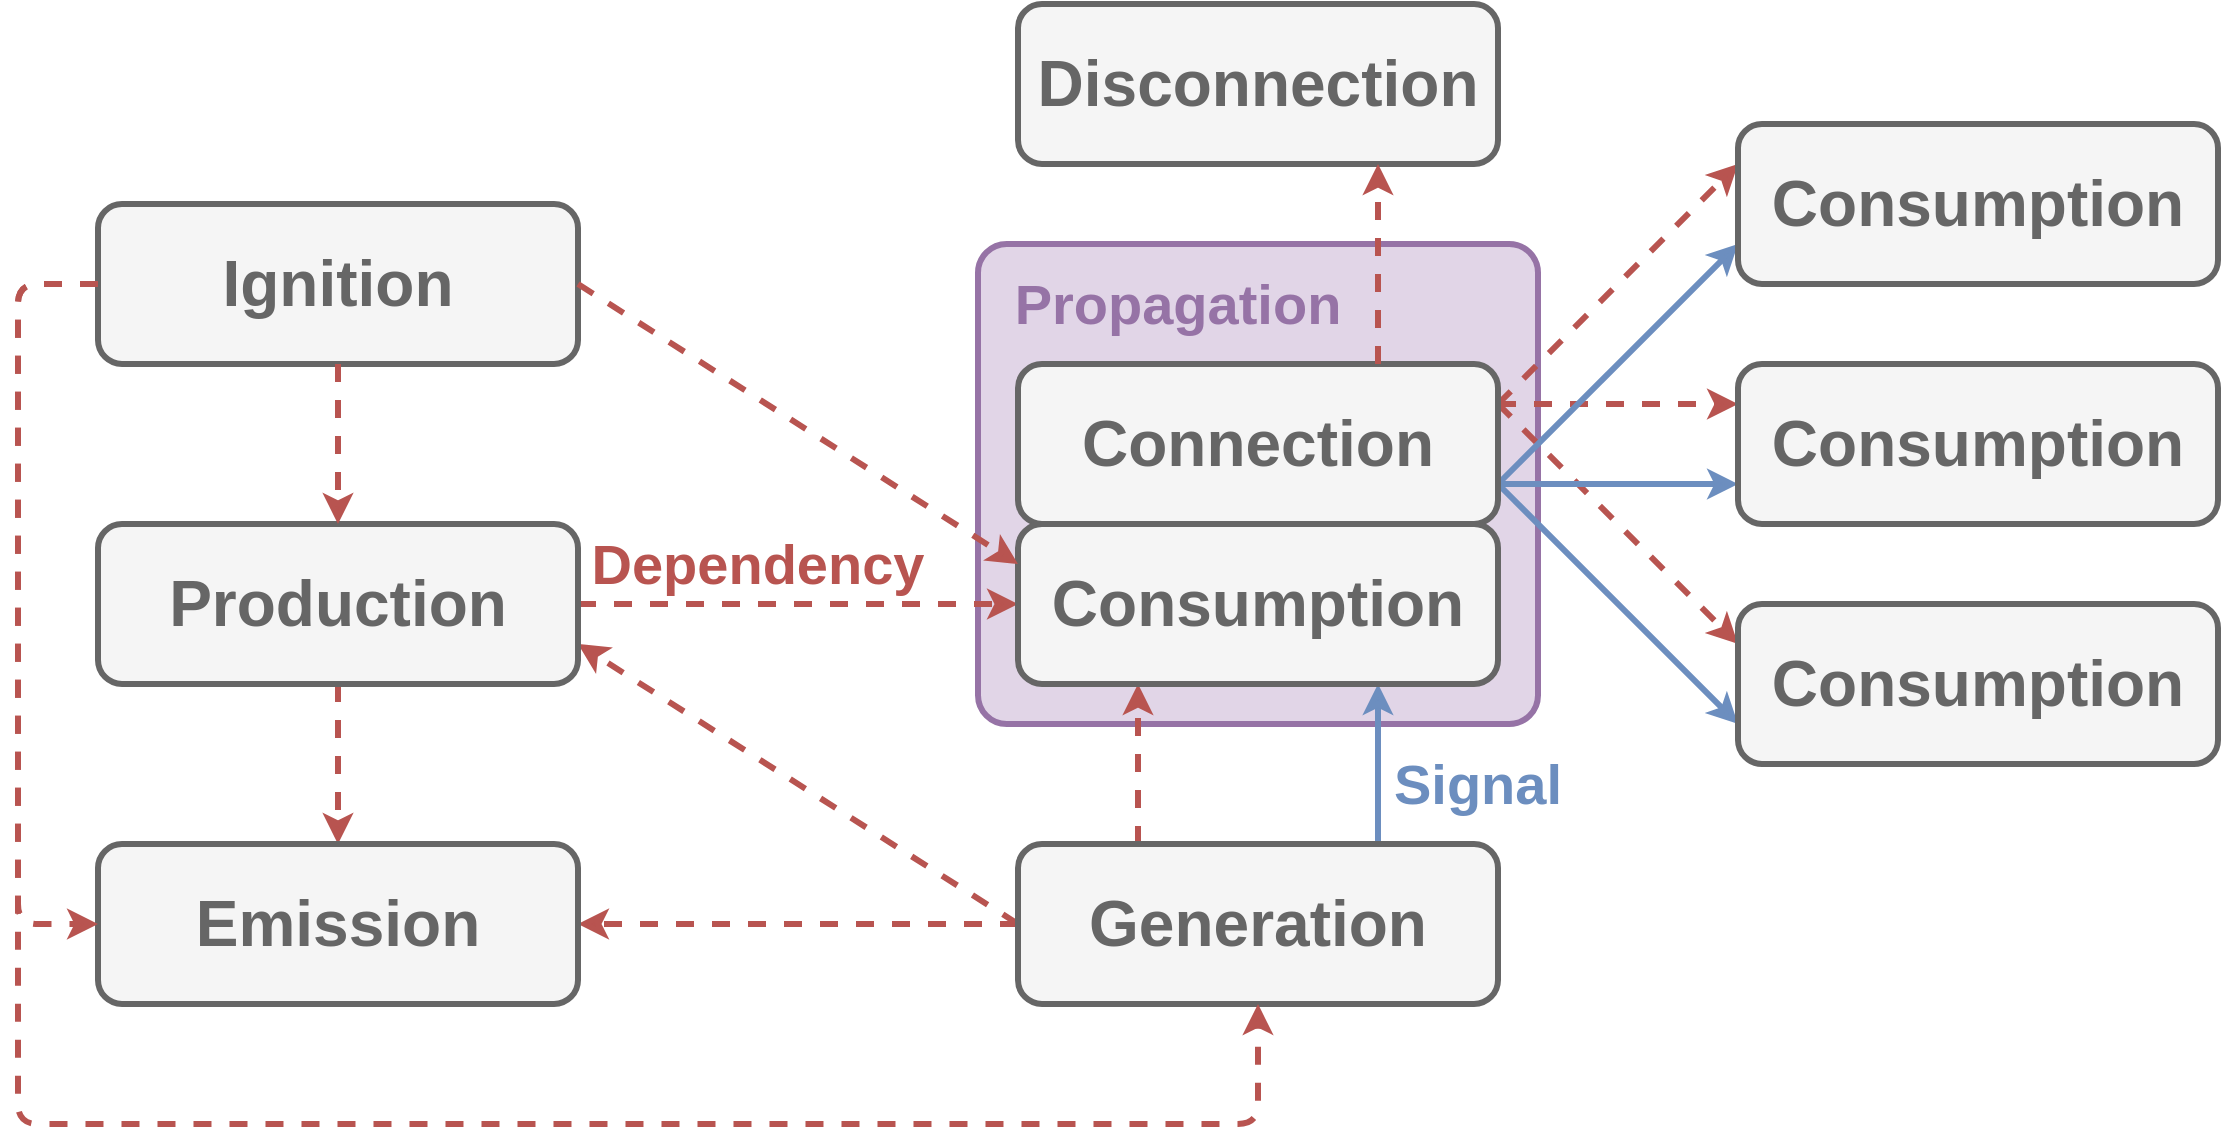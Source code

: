 <mxfile version="14.3.0" type="google"><diagram id="gIC-P3XVZgYCY64oVcCS" name="Page-1"><mxGraphModel dx="1422" dy="762" grid="1" gridSize="10" guides="1" tooltips="1" connect="1" arrows="1" fold="1" page="1" pageScale="1" pageWidth="827" pageHeight="1169" math="0" shadow="0"><root><mxCell id="0"/><mxCell id="1" parent="0"/><mxCell id="MYuyRUplW_1dWRwz4VJH-12" value="" style="rounded=1;whiteSpace=wrap;html=1;arcSize=6;strokeWidth=3;fillColor=#e1d5e7;strokeColor=#9673A6;" parent="1" vertex="1"><mxGeometry x="500" y="140" width="280" height="240" as="geometry"/></mxCell><mxCell id="MYuyRUplW_1dWRwz4VJH-13" value="&lt;b&gt;&lt;font style=&quot;font-size: 28px&quot; color=&quot;#9673a6&quot;&gt;Propagation&lt;/font&gt;&lt;/b&gt;" style="text;html=1;align=center;verticalAlign=middle;whiteSpace=wrap;rounded=0;" parent="1" vertex="1"><mxGeometry x="500" y="150" width="200" height="40" as="geometry"/></mxCell><mxCell id="MYuyRUplW_1dWRwz4VJH-5" value="" style="endArrow=classic;html=1;exitX=1;exitY=0.25;exitDx=0;exitDy=0;entryX=0;entryY=0.25;entryDx=0;entryDy=0;fillColor=#f8cecc;strokeColor=#b85450;strokeWidth=3;dashed=1;" parent="1" source="MYuyRUplW_1dWRwz4VJH-1" target="MYuyRUplW_1dWRwz4VJH-3" edge="1"><mxGeometry width="50" height="50" relative="1" as="geometry"><mxPoint x="640" y="50" as="sourcePoint"/><mxPoint x="880" y="50" as="targetPoint"/></mxGeometry></mxCell><mxCell id="MYuyRUplW_1dWRwz4VJH-6" value="" style="endArrow=classic;html=1;exitX=1;exitY=0.25;exitDx=0;exitDy=0;entryX=0;entryY=0.25;entryDx=0;entryDy=0;fillColor=#f8cecc;strokeColor=#b85450;strokeWidth=3;dashed=1;" parent="1" source="MYuyRUplW_1dWRwz4VJH-1" target="MYuyRUplW_1dWRwz4VJH-2" edge="1"><mxGeometry width="50" height="50" relative="1" as="geometry"><mxPoint x="650" y="60" as="sourcePoint"/><mxPoint x="890" y="60" as="targetPoint"/></mxGeometry></mxCell><mxCell id="MYuyRUplW_1dWRwz4VJH-7" value="" style="endArrow=classic;html=1;exitX=1;exitY=0.25;exitDx=0;exitDy=0;entryX=0;entryY=0.25;entryDx=0;entryDy=0;fillColor=#f8cecc;strokeColor=#b85450;strokeWidth=3;dashed=1;" parent="1" source="MYuyRUplW_1dWRwz4VJH-1" target="MYuyRUplW_1dWRwz4VJH-4" edge="1"><mxGeometry width="50" height="50" relative="1" as="geometry"><mxPoint x="660" y="70" as="sourcePoint"/><mxPoint x="900" y="70" as="targetPoint"/></mxGeometry></mxCell><mxCell id="MYuyRUplW_1dWRwz4VJH-8" value="" style="endArrow=classic;html=1;exitX=1;exitY=0.75;exitDx=0;exitDy=0;entryX=0;entryY=0.75;entryDx=0;entryDy=0;strokeWidth=3;fillColor=#dae8fc;strokeColor=#6c8ebf;" parent="1" source="MYuyRUplW_1dWRwz4VJH-1" target="MYuyRUplW_1dWRwz4VJH-4" edge="1"><mxGeometry width="50" height="50" relative="1" as="geometry"><mxPoint x="560" y="380" as="sourcePoint"/><mxPoint x="800" y="380" as="targetPoint"/></mxGeometry></mxCell><mxCell id="MYuyRUplW_1dWRwz4VJH-9" value="" style="endArrow=classic;html=1;exitX=1;exitY=0.75;exitDx=0;exitDy=0;entryX=0;entryY=0.75;entryDx=0;entryDy=0;strokeWidth=3;fillColor=#dae8fc;strokeColor=#6c8ebf;" parent="1" source="MYuyRUplW_1dWRwz4VJH-1" target="MYuyRUplW_1dWRwz4VJH-2" edge="1"><mxGeometry width="50" height="50" relative="1" as="geometry"><mxPoint x="570" y="390" as="sourcePoint"/><mxPoint x="810" y="390" as="targetPoint"/></mxGeometry></mxCell><mxCell id="MYuyRUplW_1dWRwz4VJH-10" value="" style="endArrow=classic;html=1;exitX=1;exitY=0.75;exitDx=0;exitDy=0;entryX=0;entryY=0.75;entryDx=0;entryDy=0;strokeWidth=3;fillColor=#dae8fc;strokeColor=#6c8ebf;" parent="1" source="MYuyRUplW_1dWRwz4VJH-1" target="MYuyRUplW_1dWRwz4VJH-3" edge="1"><mxGeometry width="50" height="50" relative="1" as="geometry"><mxPoint x="580" y="400" as="sourcePoint"/><mxPoint x="820" y="400" as="targetPoint"/></mxGeometry></mxCell><mxCell id="MYuyRUplW_1dWRwz4VJH-16" value="" style="endArrow=classic;html=1;exitX=1;exitY=0.5;exitDx=0;exitDy=0;entryX=0;entryY=0.5;entryDx=0;entryDy=0;fillColor=#f8cecc;strokeColor=#b85450;strokeWidth=3;dashed=1;" parent="1" source="MYuyRUplW_1dWRwz4VJH-14" target="MYuyRUplW_1dWRwz4VJH-15" edge="1"><mxGeometry width="50" height="50" relative="1" as="geometry"><mxPoint x="680" y="510" as="sourcePoint"/><mxPoint x="730" y="460" as="targetPoint"/></mxGeometry></mxCell><mxCell id="MYuyRUplW_1dWRwz4VJH-17" value="" style="endArrow=classic;html=1;entryX=0.75;entryY=1;entryDx=0;entryDy=0;strokeWidth=3;fillColor=#dae8fc;strokeColor=#6c8ebf;elbow=vertical;exitX=0.75;exitY=0;exitDx=0;exitDy=0;" parent="1" source="MYuyRUplW_1dWRwz4VJH-22" target="MYuyRUplW_1dWRwz4VJH-15" edge="1"><mxGeometry width="50" height="50" relative="1" as="geometry"><mxPoint x="850" y="490" as="sourcePoint"/><mxPoint x="530" y="310" as="targetPoint"/></mxGeometry></mxCell><mxCell id="MYuyRUplW_1dWRwz4VJH-18" value="&lt;b&gt;&lt;font style=&quot;font-size: 28px&quot; color=&quot;#b85450&quot;&gt;Dependency&lt;/font&gt;&lt;/b&gt;" style="text;html=1;align=center;verticalAlign=middle;whiteSpace=wrap;rounded=0;" parent="1" vertex="1"><mxGeometry x="300" y="280" width="180" height="40" as="geometry"/></mxCell><mxCell id="MYuyRUplW_1dWRwz4VJH-19" value="&lt;b&gt;&lt;font style=&quot;font-size: 28px&quot; color=&quot;#6c8ebf&quot;&gt;Signal&lt;/font&gt;&lt;/b&gt;" style="text;html=1;align=center;verticalAlign=middle;whiteSpace=wrap;rounded=0;" parent="1" vertex="1"><mxGeometry x="700" y="390" width="100" height="40" as="geometry"/></mxCell><mxCell id="MYuyRUplW_1dWRwz4VJH-21" value="" style="endArrow=classic;html=1;exitX=0.5;exitY=1;exitDx=0;exitDy=0;entryX=0.5;entryY=0;entryDx=0;entryDy=0;fillColor=#f8cecc;strokeColor=#b85450;strokeWidth=3;dashed=1;" parent="1" source="MYuyRUplW_1dWRwz4VJH-14" target="MYuyRUplW_1dWRwz4VJH-20" edge="1"><mxGeometry width="50" height="50" relative="1" as="geometry"><mxPoint x="290" y="310" as="sourcePoint"/><mxPoint x="530" y="310" as="targetPoint"/></mxGeometry></mxCell><mxCell id="MYuyRUplW_1dWRwz4VJH-23" value="" style="endArrow=classic;html=1;exitX=0;exitY=0.5;exitDx=0;exitDy=0;entryX=1;entryY=0.5;entryDx=0;entryDy=0;fillColor=#f8cecc;strokeColor=#b85450;strokeWidth=3;dashed=1;" parent="1" source="MYuyRUplW_1dWRwz4VJH-22" target="MYuyRUplW_1dWRwz4VJH-20" edge="1"><mxGeometry width="50" height="50" relative="1" as="geometry"><mxPoint x="420" y="420" as="sourcePoint"/><mxPoint x="420" y="500" as="targetPoint"/></mxGeometry></mxCell><mxCell id="MYuyRUplW_1dWRwz4VJH-24" value="" style="endArrow=classic;html=1;exitX=0;exitY=0.5;exitDx=0;exitDy=0;entryX=1;entryY=0.75;entryDx=0;entryDy=0;fillColor=#f8cecc;strokeColor=#b85450;strokeWidth=3;dashed=1;" parent="1" source="MYuyRUplW_1dWRwz4VJH-22" target="MYuyRUplW_1dWRwz4VJH-14" edge="1"><mxGeometry width="50" height="50" relative="1" as="geometry"><mxPoint x="530" y="490" as="sourcePoint"/><mxPoint x="290" y="490" as="targetPoint"/></mxGeometry></mxCell><mxCell id="MYuyRUplW_1dWRwz4VJH-25" value="" style="endArrow=classic;html=1;exitX=0.25;exitY=0;exitDx=0;exitDy=0;entryX=0.25;entryY=1;entryDx=0;entryDy=0;fillColor=#f8cecc;strokeColor=#b85450;strokeWidth=3;dashed=1;" parent="1" source="MYuyRUplW_1dWRwz4VJH-22" target="MYuyRUplW_1dWRwz4VJH-15" edge="1"><mxGeometry width="50" height="50" relative="1" as="geometry"><mxPoint x="530" y="490" as="sourcePoint"/><mxPoint x="290" y="330" as="targetPoint"/></mxGeometry></mxCell><mxCell id="MYuyRUplW_1dWRwz4VJH-1" value="&lt;font style=&quot;font-size: 32px&quot; color=&quot;#666666&quot;&gt;&lt;b&gt;Connection&lt;/b&gt;&lt;/font&gt;" style="rounded=1;whiteSpace=wrap;html=1;strokeWidth=3;fillColor=#f5f5f5;strokeColor=#666666;fontColor=#333333;" parent="1" vertex="1"><mxGeometry x="520" y="200" width="240" height="80" as="geometry"/></mxCell><mxCell id="MYuyRUplW_1dWRwz4VJH-2" value="&lt;font style=&quot;font-size: 32px&quot; color=&quot;#666666&quot;&gt;&lt;b&gt;Consumption&lt;/b&gt;&lt;/font&gt;" style="rounded=1;whiteSpace=wrap;html=1;fillColor=#f5f5f5;strokeColor=#666666;strokeWidth=3;fontColor=#333333;" parent="1" vertex="1"><mxGeometry x="880" y="80" width="240" height="80" as="geometry"/></mxCell><mxCell id="MYuyRUplW_1dWRwz4VJH-3" value="&lt;font style=&quot;font-size: 32px&quot; color=&quot;#666666&quot;&gt;&lt;b&gt;Consumption&lt;/b&gt;&lt;/font&gt;" style="rounded=1;whiteSpace=wrap;html=1;fillColor=#f5f5f5;strokeColor=#666666;strokeWidth=3;fontColor=#333333;" parent="1" vertex="1"><mxGeometry x="880" y="320" width="240" height="80" as="geometry"/></mxCell><mxCell id="MYuyRUplW_1dWRwz4VJH-4" value="&lt;font style=&quot;font-size: 32px&quot; color=&quot;#666666&quot;&gt;&lt;b&gt;Consumption&lt;/b&gt;&lt;/font&gt;" style="rounded=1;whiteSpace=wrap;html=1;fillColor=#f5f5f5;strokeColor=#666666;strokeWidth=3;fontColor=#333333;" parent="1" vertex="1"><mxGeometry x="880" y="200" width="240" height="80" as="geometry"/></mxCell><mxCell id="MYuyRUplW_1dWRwz4VJH-14" value="&lt;font style=&quot;font-size: 32px&quot; color=&quot;#666666&quot;&gt;&lt;b&gt;Production&lt;/b&gt;&lt;/font&gt;" style="rounded=1;whiteSpace=wrap;html=1;fillColor=#f5f5f5;strokeColor=#666666;strokeWidth=3;fontColor=#333333;" parent="1" vertex="1"><mxGeometry x="60" y="280" width="240" height="80" as="geometry"/></mxCell><mxCell id="MYuyRUplW_1dWRwz4VJH-15" value="&lt;font style=&quot;font-size: 32px&quot; color=&quot;#666666&quot;&gt;&lt;b&gt;Consumption&lt;/b&gt;&lt;/font&gt;" style="rounded=1;whiteSpace=wrap;html=1;fillColor=#f5f5f5;strokeColor=#666666;strokeWidth=3;fontColor=#333333;" parent="1" vertex="1"><mxGeometry x="520" y="280" width="240" height="80" as="geometry"/></mxCell><mxCell id="MYuyRUplW_1dWRwz4VJH-20" value="&lt;font style=&quot;font-size: 32px&quot; color=&quot;#666666&quot;&gt;&lt;b&gt;Emission&lt;/b&gt;&lt;/font&gt;" style="rounded=1;whiteSpace=wrap;html=1;fillColor=#f5f5f5;strokeColor=#666666;strokeWidth=3;fontColor=#333333;" parent="1" vertex="1"><mxGeometry x="60" y="440" width="240" height="80" as="geometry"/></mxCell><mxCell id="MYuyRUplW_1dWRwz4VJH-22" value="&lt;font style=&quot;font-size: 32px&quot; color=&quot;#666666&quot;&gt;&lt;b&gt;Generation&lt;/b&gt;&lt;/font&gt;" style="rounded=1;whiteSpace=wrap;html=1;fillColor=#f5f5f5;strokeColor=#666666;strokeWidth=3;fontColor=#333333;" parent="1" vertex="1"><mxGeometry x="520" y="440" width="240" height="80" as="geometry"/></mxCell><mxCell id="MYuyRUplW_1dWRwz4VJH-26" value="&lt;font style=&quot;font-size: 32px&quot; color=&quot;#666666&quot;&gt;&lt;b&gt;Ignition&lt;/b&gt;&lt;/font&gt;" style="rounded=1;whiteSpace=wrap;html=1;fillColor=#f5f5f5;strokeColor=#666666;strokeWidth=3;fontColor=#333333;" parent="1" vertex="1"><mxGeometry x="60" y="120" width="240" height="80" as="geometry"/></mxCell><mxCell id="MYuyRUplW_1dWRwz4VJH-27" value="" style="endArrow=classic;html=1;exitX=0.5;exitY=1;exitDx=0;exitDy=0;entryX=0.5;entryY=0;entryDx=0;entryDy=0;fillColor=#f8cecc;strokeColor=#b85450;strokeWidth=3;dashed=1;" parent="1" source="MYuyRUplW_1dWRwz4VJH-26" target="MYuyRUplW_1dWRwz4VJH-14" edge="1"><mxGeometry width="50" height="50" relative="1" as="geometry"><mxPoint x="170" y="370" as="sourcePoint"/><mxPoint x="170" y="450" as="targetPoint"/></mxGeometry></mxCell><mxCell id="MYuyRUplW_1dWRwz4VJH-28" value="" style="endArrow=classic;html=1;exitX=1;exitY=0.5;exitDx=0;exitDy=0;entryX=0;entryY=0.25;entryDx=0;entryDy=0;fillColor=#f8cecc;strokeColor=#b85450;strokeWidth=3;dashed=1;" parent="1" source="MYuyRUplW_1dWRwz4VJH-26" target="MYuyRUplW_1dWRwz4VJH-15" edge="1"><mxGeometry width="50" height="50" relative="1" as="geometry"><mxPoint x="180" y="380" as="sourcePoint"/><mxPoint x="180" y="460" as="targetPoint"/></mxGeometry></mxCell><mxCell id="MYuyRUplW_1dWRwz4VJH-29" value="" style="endArrow=classic;html=1;exitX=0;exitY=0.5;exitDx=0;exitDy=0;entryX=0;entryY=0.5;entryDx=0;entryDy=0;fillColor=#f8cecc;strokeColor=#b85450;strokeWidth=3;dashed=1;edgeStyle=orthogonalEdgeStyle;" parent="1" source="MYuyRUplW_1dWRwz4VJH-26" target="MYuyRUplW_1dWRwz4VJH-20" edge="1"><mxGeometry width="50" height="50" relative="1" as="geometry"><mxPoint x="190" y="390" as="sourcePoint"/><mxPoint x="190" y="470" as="targetPoint"/><Array as="points"><mxPoint x="20" y="160"/><mxPoint x="20" y="480"/></Array></mxGeometry></mxCell><mxCell id="MYuyRUplW_1dWRwz4VJH-31" value="" style="endArrow=classic;html=1;exitX=0;exitY=0.5;exitDx=0;exitDy=0;fillColor=#f8cecc;strokeColor=#b85450;strokeWidth=3;dashed=1;edgeStyle=orthogonalEdgeStyle;entryX=0.5;entryY=1;entryDx=0;entryDy=0;" parent="1" source="MYuyRUplW_1dWRwz4VJH-26" target="MYuyRUplW_1dWRwz4VJH-22" edge="1"><mxGeometry width="50" height="50" relative="1" as="geometry"><mxPoint x="50" y="170" as="sourcePoint"/><mxPoint x="50" y="560" as="targetPoint"/><Array as="points"><mxPoint x="20" y="160"/><mxPoint x="20" y="580"/><mxPoint x="640" y="580"/></Array></mxGeometry></mxCell><mxCell id="MYuyRUplW_1dWRwz4VJH-32" value="&lt;font style=&quot;font-size: 32px&quot; color=&quot;#666666&quot;&gt;&lt;b&gt;Disconnection&lt;/b&gt;&lt;/font&gt;" style="rounded=1;whiteSpace=wrap;html=1;fillColor=#f5f5f5;strokeColor=#666666;strokeWidth=3;fontColor=#333333;" parent="1" vertex="1"><mxGeometry x="520" y="20" width="240" height="80" as="geometry"/></mxCell><mxCell id="MYuyRUplW_1dWRwz4VJH-33" value="" style="endArrow=classic;html=1;exitX=0.75;exitY=0;exitDx=0;exitDy=0;entryX=0.75;entryY=1;entryDx=0;entryDy=0;fillColor=#f8cecc;strokeColor=#b85450;strokeWidth=3;dashed=1;" parent="1" source="MYuyRUplW_1dWRwz4VJH-1" target="MYuyRUplW_1dWRwz4VJH-32" edge="1"><mxGeometry width="50" height="50" relative="1" as="geometry"><mxPoint x="770" y="230" as="sourcePoint"/><mxPoint x="890" y="110" as="targetPoint"/></mxGeometry></mxCell></root></mxGraphModel></diagram></mxfile>